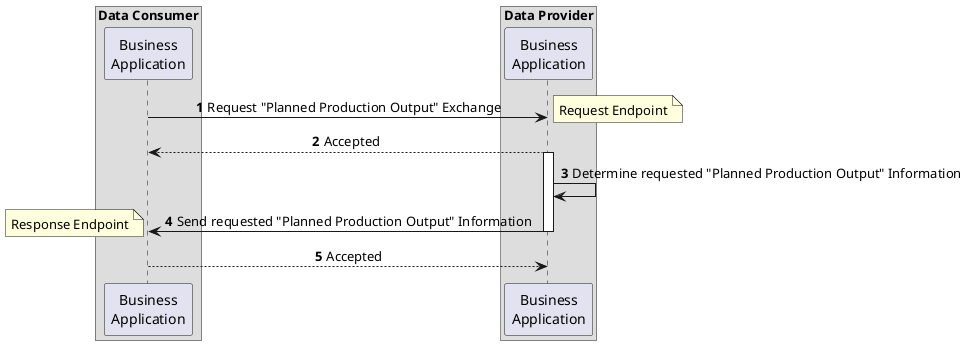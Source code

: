 @startuml Figure_2
autonumber
skinparam sequenceMessageAlign center

box "Data Consumer"
participant "Business\nApplication" as app_cons
end box

box "Data Provider"
participant "Business\nApplication" as app_prov
end box


app_cons ->  app_prov: Request "Planned Production Output" Exchange
note right: Request Endpoint
return Accepted

activate  app_prov
app_prov ->  app_prov: Determine requested "Planned Production Output" Information

app_prov ->  app_cons: Send requested "Planned Production Output" Information
note left: Response Endpoint
deactivate app_prov
return Accepted

@enduml